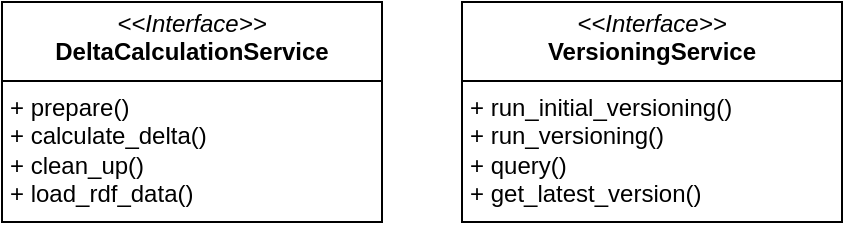 <mxfile version="26.0.4">
  <diagram name="Page-1" id="gXXxiuA1a7ly85lRrb1u">
    <mxGraphModel dx="984" dy="659" grid="1" gridSize="10" guides="1" tooltips="1" connect="1" arrows="1" fold="1" page="1" pageScale="1" pageWidth="1169" pageHeight="827" math="0" shadow="0">
      <root>
        <mxCell id="0" />
        <mxCell id="1" parent="0" />
        <mxCell id="l5-lJv54Ws4wh4jBto4c-1" value="&lt;p style=&quot;margin:0px;margin-top:4px;text-align:center;&quot;&gt;&lt;i&gt;&amp;lt;&amp;lt;Interface&amp;gt;&amp;gt;&lt;/i&gt;&lt;br&gt;&lt;b&gt;DeltaCalculationService&lt;/b&gt;&lt;/p&gt;&lt;hr size=&quot;1&quot; style=&quot;border-style:solid;&quot;&gt;&lt;p style=&quot;margin:0px;margin-left:4px;&quot;&gt;+ prepare()&lt;br&gt;+ calculate_delta()&lt;/p&gt;&lt;p style=&quot;margin:0px;margin-left:4px;&quot;&gt;+ clean_up()&lt;/p&gt;&lt;p style=&quot;margin:0px;margin-left:4px;&quot;&gt;+ load_rdf_data()&lt;/p&gt;" style="verticalAlign=top;align=left;overflow=fill;html=1;whiteSpace=wrap;" vertex="1" parent="1">
          <mxGeometry x="410" y="270" width="190" height="110" as="geometry" />
        </mxCell>
        <mxCell id="l5-lJv54Ws4wh4jBto4c-2" value="&lt;p style=&quot;margin:0px;margin-top:4px;text-align:center;&quot;&gt;&lt;i&gt;&amp;lt;&amp;lt;Interface&amp;gt;&amp;gt;&lt;/i&gt;&lt;br&gt;&lt;b&gt;VersioningService&lt;/b&gt;&lt;/p&gt;&lt;hr size=&quot;1&quot; style=&quot;border-style:solid;&quot;&gt;&lt;p style=&quot;margin:0px;margin-left:4px;&quot;&gt;+ run_initial_versioning()&lt;/p&gt;&lt;p style=&quot;margin:0px;margin-left:4px;&quot;&gt;+ run_versioning()&lt;br&gt;+ query()&lt;/p&gt;&lt;p style=&quot;margin:0px;margin-left:4px;&quot;&gt;+ get_latest_version()&lt;/p&gt;" style="verticalAlign=top;align=left;overflow=fill;html=1;whiteSpace=wrap;" vertex="1" parent="1">
          <mxGeometry x="640" y="270" width="190" height="110" as="geometry" />
        </mxCell>
        <mxCell id="l5-lJv54Ws4wh4jBto4c-3" style="edgeStyle=orthogonalEdgeStyle;rounded=0;orthogonalLoop=1;jettySize=auto;html=1;exitX=0.5;exitY=1;exitDx=0;exitDy=0;" edge="1" parent="1" source="l5-lJv54Ws4wh4jBto4c-1" target="l5-lJv54Ws4wh4jBto4c-1">
          <mxGeometry relative="1" as="geometry" />
        </mxCell>
      </root>
    </mxGraphModel>
  </diagram>
</mxfile>
